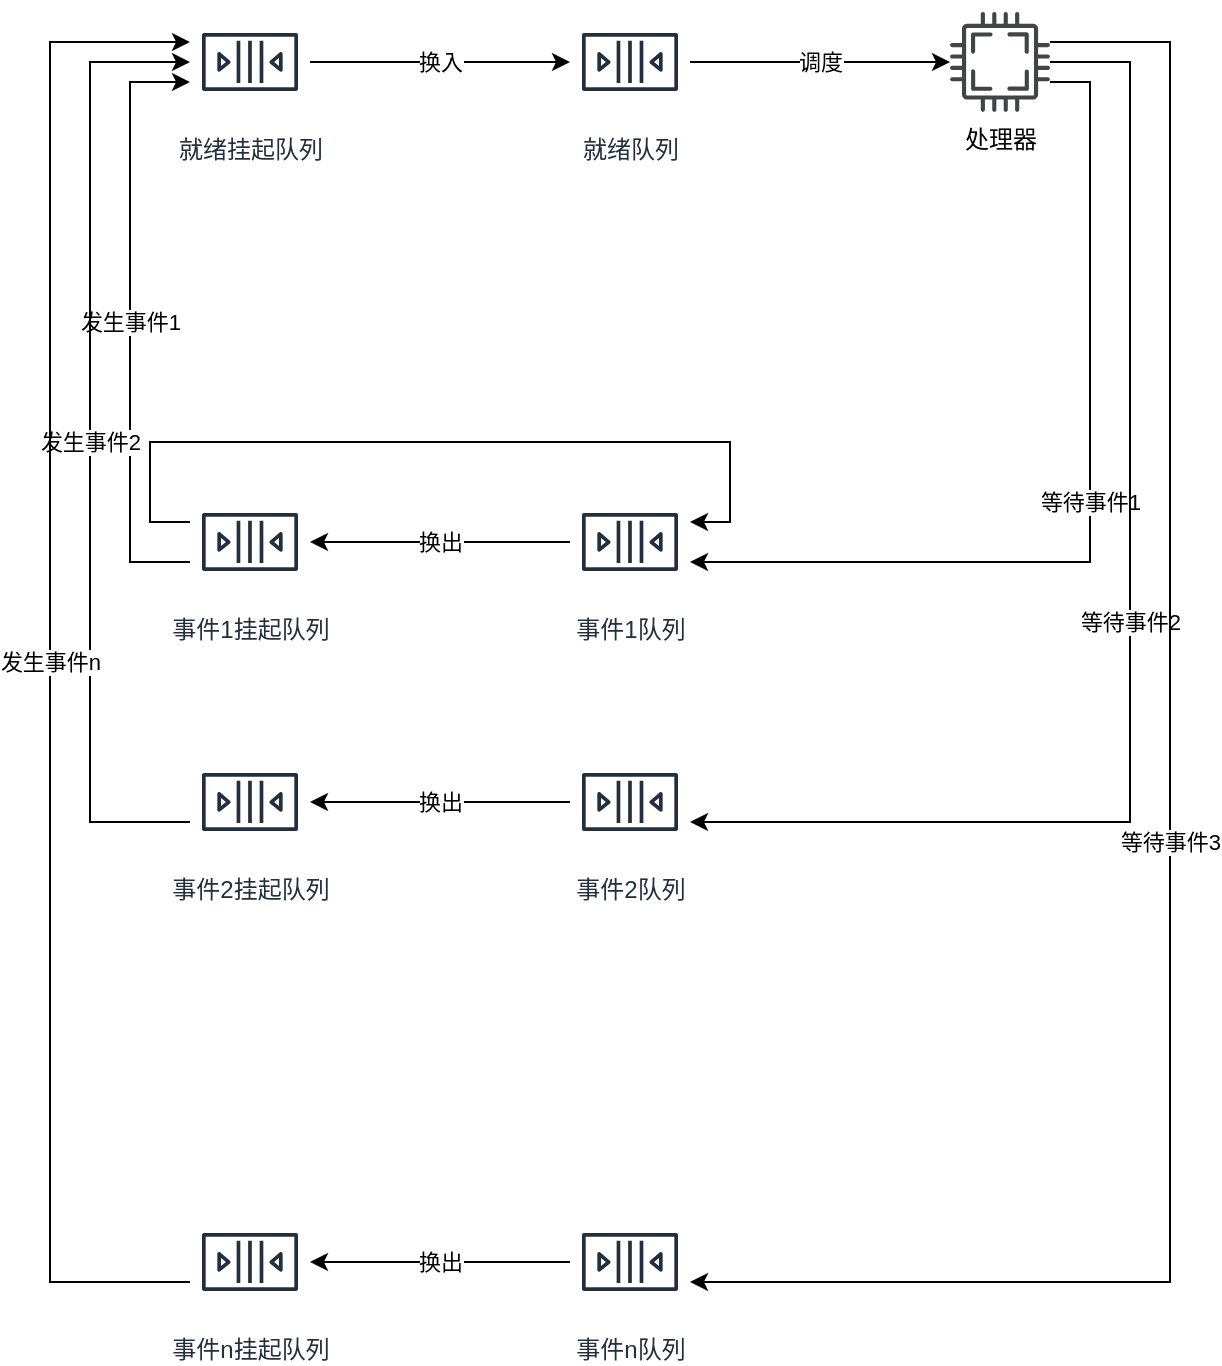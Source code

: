 <mxfile version="13.7.5" type="github">
  <diagram id="aUQ_wYazr1DgIkO7knah" name="Page-1">
    <mxGraphModel dx="1662" dy="1167" grid="1" gridSize="10" guides="1" tooltips="1" connect="1" arrows="1" fold="1" page="1" pageScale="1" pageWidth="850" pageHeight="1100" math="0" shadow="0">
      <root>
        <mxCell id="0" />
        <mxCell id="1" parent="0" />
        <mxCell id="liHzMGaKBJShzQCxFB6B-17" value="换入" style="edgeStyle=orthogonalEdgeStyle;rounded=0;orthogonalLoop=1;jettySize=auto;html=1;" edge="1" parent="1" source="liHzMGaKBJShzQCxFB6B-2" target="liHzMGaKBJShzQCxFB6B-4">
          <mxGeometry relative="1" as="geometry" />
        </mxCell>
        <mxCell id="liHzMGaKBJShzQCxFB6B-2" value="就绪挂起队列" style="outlineConnect=0;fontColor=#232F3E;gradientColor=none;strokeColor=#232F3E;fillColor=#ffffff;dashed=0;verticalLabelPosition=bottom;verticalAlign=top;align=center;html=1;fontSize=12;fontStyle=0;aspect=fixed;shape=mxgraph.aws4.resourceIcon;resIcon=mxgraph.aws4.queue;" vertex="1" parent="1">
          <mxGeometry x="170" y="90" width="60" height="60" as="geometry" />
        </mxCell>
        <mxCell id="liHzMGaKBJShzQCxFB6B-18" value="换出" style="edgeStyle=orthogonalEdgeStyle;rounded=0;orthogonalLoop=1;jettySize=auto;html=1;" edge="1" parent="1" source="liHzMGaKBJShzQCxFB6B-3" target="liHzMGaKBJShzQCxFB6B-7">
          <mxGeometry relative="1" as="geometry" />
        </mxCell>
        <mxCell id="liHzMGaKBJShzQCxFB6B-3" value="事件1队列" style="outlineConnect=0;fontColor=#232F3E;gradientColor=none;strokeColor=#232F3E;fillColor=#ffffff;dashed=0;verticalLabelPosition=bottom;verticalAlign=top;align=center;html=1;fontSize=12;fontStyle=0;aspect=fixed;shape=mxgraph.aws4.resourceIcon;resIcon=mxgraph.aws4.queue;" vertex="1" parent="1">
          <mxGeometry x="360" y="330" width="60" height="60" as="geometry" />
        </mxCell>
        <mxCell id="liHzMGaKBJShzQCxFB6B-9" value="调度" style="edgeStyle=orthogonalEdgeStyle;rounded=0;orthogonalLoop=1;jettySize=auto;html=1;" edge="1" parent="1" source="liHzMGaKBJShzQCxFB6B-4" target="liHzMGaKBJShzQCxFB6B-8">
          <mxGeometry relative="1" as="geometry">
            <mxPoint x="390" y="110" as="targetPoint" />
          </mxGeometry>
        </mxCell>
        <mxCell id="liHzMGaKBJShzQCxFB6B-4" value="就绪队列" style="outlineConnect=0;fontColor=#232F3E;gradientColor=none;strokeColor=#232F3E;fillColor=#ffffff;dashed=0;verticalLabelPosition=bottom;verticalAlign=top;align=center;html=1;fontSize=12;fontStyle=0;aspect=fixed;shape=mxgraph.aws4.resourceIcon;resIcon=mxgraph.aws4.queue;" vertex="1" parent="1">
          <mxGeometry x="360" y="90" width="60" height="60" as="geometry" />
        </mxCell>
        <mxCell id="liHzMGaKBJShzQCxFB6B-22" value="发生事件1" style="edgeStyle=orthogonalEdgeStyle;rounded=0;orthogonalLoop=1;jettySize=auto;html=1;" edge="1" parent="1" source="liHzMGaKBJShzQCxFB6B-7" target="liHzMGaKBJShzQCxFB6B-2">
          <mxGeometry relative="1" as="geometry">
            <Array as="points">
              <mxPoint x="140" y="370" />
              <mxPoint x="140" y="130" />
            </Array>
          </mxGeometry>
        </mxCell>
        <mxCell id="liHzMGaKBJShzQCxFB6B-25" style="edgeStyle=orthogonalEdgeStyle;rounded=0;orthogonalLoop=1;jettySize=auto;html=1;" edge="1" parent="1" source="liHzMGaKBJShzQCxFB6B-7" target="liHzMGaKBJShzQCxFB6B-3">
          <mxGeometry relative="1" as="geometry">
            <Array as="points">
              <mxPoint x="150" y="350" />
              <mxPoint x="150" y="310" />
              <mxPoint x="440" y="310" />
              <mxPoint x="440" y="350" />
            </Array>
          </mxGeometry>
        </mxCell>
        <mxCell id="liHzMGaKBJShzQCxFB6B-7" value="事件1挂起队列" style="outlineConnect=0;fontColor=#232F3E;gradientColor=none;strokeColor=#232F3E;fillColor=#ffffff;dashed=0;verticalLabelPosition=bottom;verticalAlign=top;align=center;html=1;fontSize=12;fontStyle=0;aspect=fixed;shape=mxgraph.aws4.resourceIcon;resIcon=mxgraph.aws4.queue;" vertex="1" parent="1">
          <mxGeometry x="170" y="330" width="60" height="60" as="geometry" />
        </mxCell>
        <mxCell id="liHzMGaKBJShzQCxFB6B-14" value="等待事件1" style="edgeStyle=orthogonalEdgeStyle;rounded=0;orthogonalLoop=1;jettySize=auto;html=1;" edge="1" parent="1" source="liHzMGaKBJShzQCxFB6B-8" target="liHzMGaKBJShzQCxFB6B-3">
          <mxGeometry relative="1" as="geometry">
            <Array as="points">
              <mxPoint x="620" y="130" />
              <mxPoint x="620" y="370" />
            </Array>
          </mxGeometry>
        </mxCell>
        <mxCell id="liHzMGaKBJShzQCxFB6B-15" value="等待事件2" style="edgeStyle=orthogonalEdgeStyle;rounded=0;orthogonalLoop=1;jettySize=auto;html=1;" edge="1" parent="1" source="liHzMGaKBJShzQCxFB6B-8" target="liHzMGaKBJShzQCxFB6B-10">
          <mxGeometry relative="1" as="geometry">
            <Array as="points">
              <mxPoint x="640" y="120" />
              <mxPoint x="640" y="500" />
            </Array>
          </mxGeometry>
        </mxCell>
        <mxCell id="liHzMGaKBJShzQCxFB6B-16" value="等待事件3" style="edgeStyle=orthogonalEdgeStyle;rounded=0;orthogonalLoop=1;jettySize=auto;html=1;" edge="1" parent="1" source="liHzMGaKBJShzQCxFB6B-8" target="liHzMGaKBJShzQCxFB6B-11">
          <mxGeometry relative="1" as="geometry">
            <Array as="points">
              <mxPoint x="660" y="110" />
              <mxPoint x="660" y="730" />
            </Array>
          </mxGeometry>
        </mxCell>
        <mxCell id="liHzMGaKBJShzQCxFB6B-8" value="处理器" style="pointerEvents=1;shadow=0;dashed=0;html=1;strokeColor=none;fillColor=#434445;aspect=fixed;labelPosition=center;verticalLabelPosition=bottom;verticalAlign=top;align=center;outlineConnect=0;shape=mxgraph.vvd.cpu;" vertex="1" parent="1">
          <mxGeometry x="550" y="95" width="50" height="50" as="geometry" />
        </mxCell>
        <mxCell id="liHzMGaKBJShzQCxFB6B-19" value="换出" style="edgeStyle=orthogonalEdgeStyle;rounded=0;orthogonalLoop=1;jettySize=auto;html=1;" edge="1" parent="1" source="liHzMGaKBJShzQCxFB6B-10" target="liHzMGaKBJShzQCxFB6B-12">
          <mxGeometry relative="1" as="geometry" />
        </mxCell>
        <mxCell id="liHzMGaKBJShzQCxFB6B-10" value="事件2队列" style="outlineConnect=0;fontColor=#232F3E;gradientColor=none;strokeColor=#232F3E;fillColor=#ffffff;dashed=0;verticalLabelPosition=bottom;verticalAlign=top;align=center;html=1;fontSize=12;fontStyle=0;aspect=fixed;shape=mxgraph.aws4.resourceIcon;resIcon=mxgraph.aws4.queue;" vertex="1" parent="1">
          <mxGeometry x="360" y="460" width="60" height="60" as="geometry" />
        </mxCell>
        <mxCell id="liHzMGaKBJShzQCxFB6B-20" value="换出" style="edgeStyle=orthogonalEdgeStyle;rounded=0;orthogonalLoop=1;jettySize=auto;html=1;" edge="1" parent="1" source="liHzMGaKBJShzQCxFB6B-11" target="liHzMGaKBJShzQCxFB6B-13">
          <mxGeometry relative="1" as="geometry" />
        </mxCell>
        <mxCell id="liHzMGaKBJShzQCxFB6B-11" value="事件n队列" style="outlineConnect=0;fontColor=#232F3E;gradientColor=none;strokeColor=#232F3E;fillColor=#ffffff;dashed=0;verticalLabelPosition=bottom;verticalAlign=top;align=center;html=1;fontSize=12;fontStyle=0;aspect=fixed;shape=mxgraph.aws4.resourceIcon;resIcon=mxgraph.aws4.queue;" vertex="1" parent="1">
          <mxGeometry x="360" y="690" width="60" height="60" as="geometry" />
        </mxCell>
        <mxCell id="liHzMGaKBJShzQCxFB6B-23" value="发生事件2" style="edgeStyle=orthogonalEdgeStyle;rounded=0;orthogonalLoop=1;jettySize=auto;html=1;" edge="1" parent="1" source="liHzMGaKBJShzQCxFB6B-12" target="liHzMGaKBJShzQCxFB6B-2">
          <mxGeometry relative="1" as="geometry">
            <Array as="points">
              <mxPoint x="120" y="500" />
              <mxPoint x="120" y="120" />
            </Array>
          </mxGeometry>
        </mxCell>
        <mxCell id="liHzMGaKBJShzQCxFB6B-12" value="事件2挂起队列" style="outlineConnect=0;fontColor=#232F3E;gradientColor=none;strokeColor=#232F3E;fillColor=#ffffff;dashed=0;verticalLabelPosition=bottom;verticalAlign=top;align=center;html=1;fontSize=12;fontStyle=0;aspect=fixed;shape=mxgraph.aws4.resourceIcon;resIcon=mxgraph.aws4.queue;" vertex="1" parent="1">
          <mxGeometry x="170" y="460" width="60" height="60" as="geometry" />
        </mxCell>
        <mxCell id="liHzMGaKBJShzQCxFB6B-24" value="发生事件n" style="edgeStyle=orthogonalEdgeStyle;rounded=0;orthogonalLoop=1;jettySize=auto;html=1;" edge="1" parent="1" source="liHzMGaKBJShzQCxFB6B-13" target="liHzMGaKBJShzQCxFB6B-2">
          <mxGeometry relative="1" as="geometry">
            <Array as="points">
              <mxPoint x="100" y="730" />
              <mxPoint x="100" y="110" />
            </Array>
          </mxGeometry>
        </mxCell>
        <mxCell id="liHzMGaKBJShzQCxFB6B-13" value="事件n挂起队列" style="outlineConnect=0;fontColor=#232F3E;gradientColor=none;strokeColor=#232F3E;fillColor=#ffffff;dashed=0;verticalLabelPosition=bottom;verticalAlign=top;align=center;html=1;fontSize=12;fontStyle=0;aspect=fixed;shape=mxgraph.aws4.resourceIcon;resIcon=mxgraph.aws4.queue;" vertex="1" parent="1">
          <mxGeometry x="170" y="690" width="60" height="60" as="geometry" />
        </mxCell>
      </root>
    </mxGraphModel>
  </diagram>
</mxfile>
